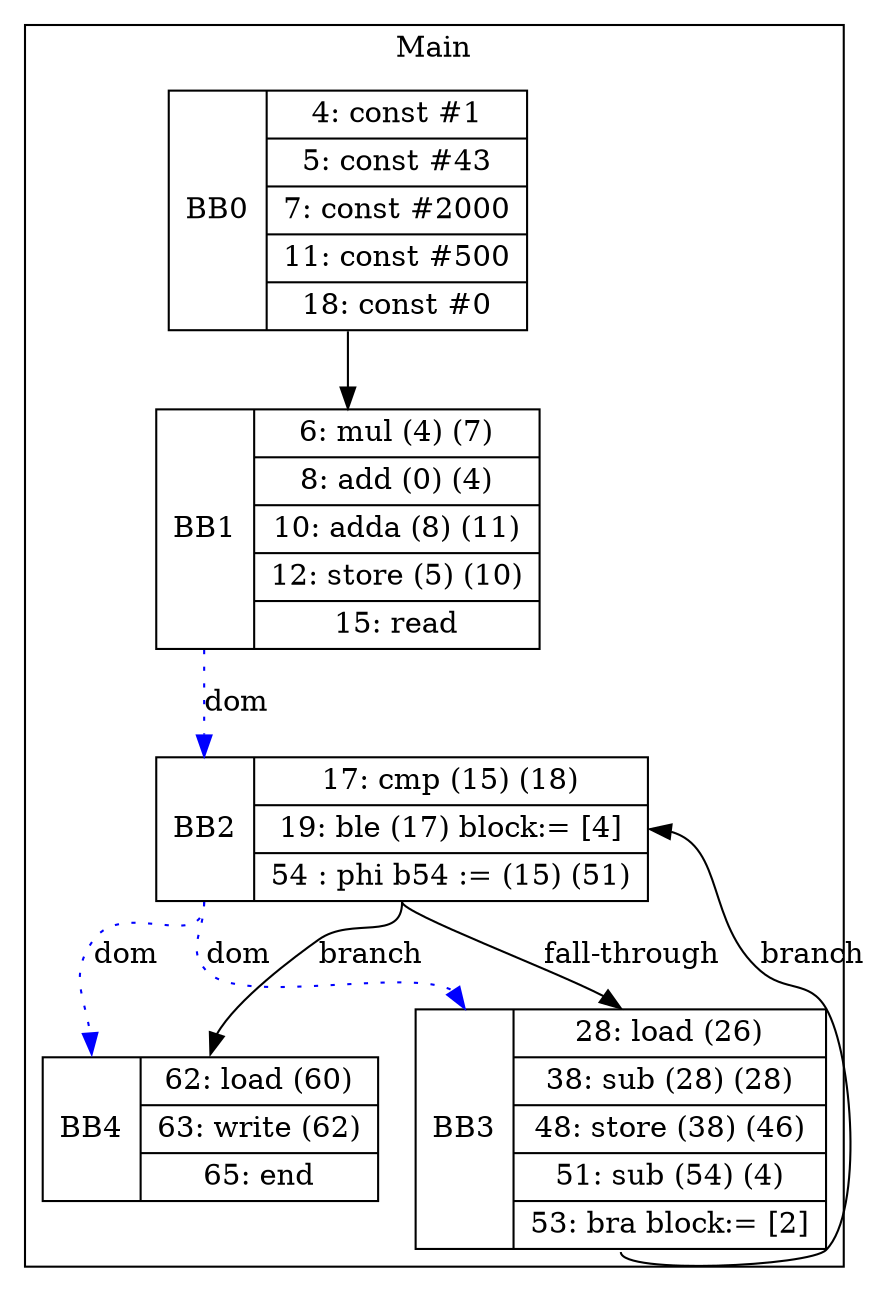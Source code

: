 digraph G {
node [shape=record];
subgraph cluster_main{
label = "Main";
BB0 [shape=record, label="<b>BB0|{4: const #1|5: const #43|7: const #2000|11: const #500|18: const #0}"];
BB1 [shape=record, label="<b>BB1|{6: mul (4) (7)|8: add (0) (4)|10: adda (8) (11)|12: store (5) (10)|15: read}"];
BB2 [shape=record, label="<b>BB2|{17: cmp (15) (18)|19: ble (17) block:= [4]|54 : phi b54 := (15) (51)}"];
BB3 [shape=record, label="<b>BB3|{28: load (26)|38: sub (28) (28)|48: store (38) (46)|51: sub (54) (4)|53: bra block:= [2]}"];
BB4 [shape=record, label="<b>BB4|{62: load (60)|63: write (62)|65: end}"];
}
BB0:s -> BB1:n ;
BB2:b -> BB3:b [color=blue, style=dotted, label="dom"];
BB2:b -> BB4:b [color=blue, style=dotted, label="dom"];
BB1:b -> BB2:b [color=blue, style=dotted, label="dom"];
BB2:s -> BB4:n [label="branch"];
BB3:s -> BB2:e [label="branch"];
BB2:s -> BB3:n [label="fall-through"];
}
